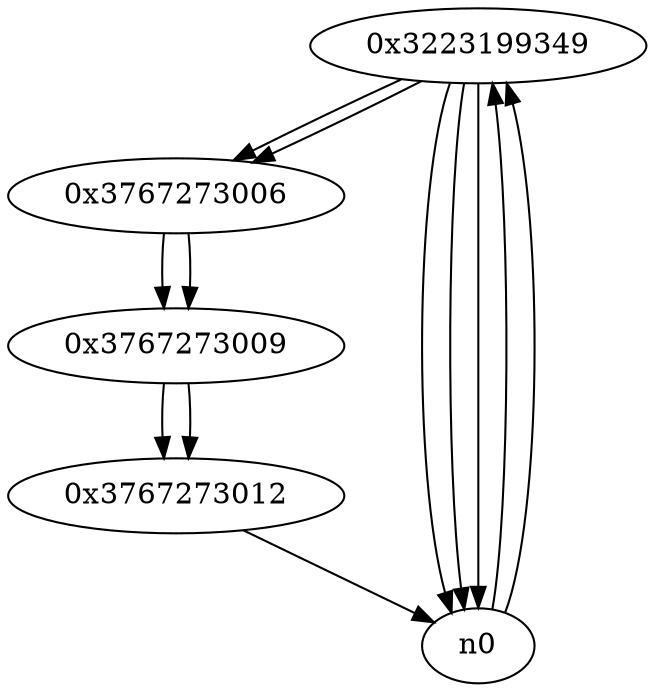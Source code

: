 digraph G{
/* nodes */
  n1 [label="0x3223199349"]
  n2 [label="0x3767273006"]
  n3 [label="0x3767273009"]
  n4 [label="0x3767273012"]
/* edges */
n1 -> n0;
n1 -> n2;
n1 -> n0;
n1 -> n0;
n0 -> n1;
n0 -> n1;
n2 -> n3;
n1 -> n2;
n3 -> n4;
n2 -> n3;
n4 -> n0;
n3 -> n4;
}
